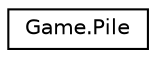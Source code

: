 digraph "Graphical Class Hierarchy"
{
  edge [fontname="Helvetica",fontsize="10",labelfontname="Helvetica",labelfontsize="10"];
  node [fontname="Helvetica",fontsize="10",shape=record];
  rankdir="LR";
  Node0 [label="Game.Pile",height=0.2,width=0.4,color="black", fillcolor="white", style="filled",URL="$class_game_1_1_pile.html"];
}
